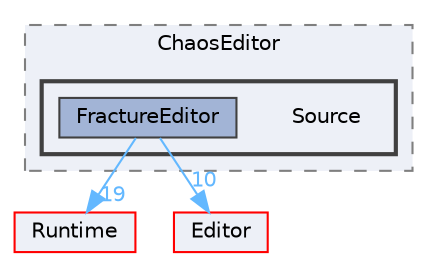 digraph "Source"
{
 // INTERACTIVE_SVG=YES
 // LATEX_PDF_SIZE
  bgcolor="transparent";
  edge [fontname=Helvetica,fontsize=10,labelfontname=Helvetica,labelfontsize=10];
  node [fontname=Helvetica,fontsize=10,shape=box,height=0.2,width=0.4];
  compound=true
  subgraph clusterdir_b5baf0bcf0839f675501d04b6691eaff {
    graph [ bgcolor="#edf0f7", pencolor="grey50", label="ChaosEditor", fontname=Helvetica,fontsize=10 style="filled,dashed", URL="dir_b5baf0bcf0839f675501d04b6691eaff.html",tooltip=""]
  subgraph clusterdir_fb2c66aabd18cc07ae8e79c626fcdc9b {
    graph [ bgcolor="#edf0f7", pencolor="grey25", label="", fontname=Helvetica,fontsize=10 style="filled,bold", URL="dir_fb2c66aabd18cc07ae8e79c626fcdc9b.html",tooltip=""]
    dir_fb2c66aabd18cc07ae8e79c626fcdc9b [shape=plaintext, label="Source"];
  dir_978555d3fdd85b23268c41431332f3a9 [label="FractureEditor", fillcolor="#a2b4d6", color="grey25", style="filled", URL="dir_978555d3fdd85b23268c41431332f3a9.html",tooltip=""];
  }
  }
  dir_7536b172fbd480bfd146a1b1acd6856b [label="Runtime", fillcolor="#edf0f7", color="red", style="filled", URL="dir_7536b172fbd480bfd146a1b1acd6856b.html",tooltip=""];
  dir_b26507eead720464ba2ac6bbc6dcec5f [label="Editor", fillcolor="#edf0f7", color="red", style="filled", URL="dir_b26507eead720464ba2ac6bbc6dcec5f.html",tooltip=""];
  dir_978555d3fdd85b23268c41431332f3a9->dir_7536b172fbd480bfd146a1b1acd6856b [headlabel="19", labeldistance=1.5 headhref="dir_000410_000984.html" href="dir_000410_000984.html" color="steelblue1" fontcolor="steelblue1"];
  dir_978555d3fdd85b23268c41431332f3a9->dir_b26507eead720464ba2ac6bbc6dcec5f [headlabel="10", labeldistance=1.5 headhref="dir_000410_000357.html" href="dir_000410_000357.html" color="steelblue1" fontcolor="steelblue1"];
}

